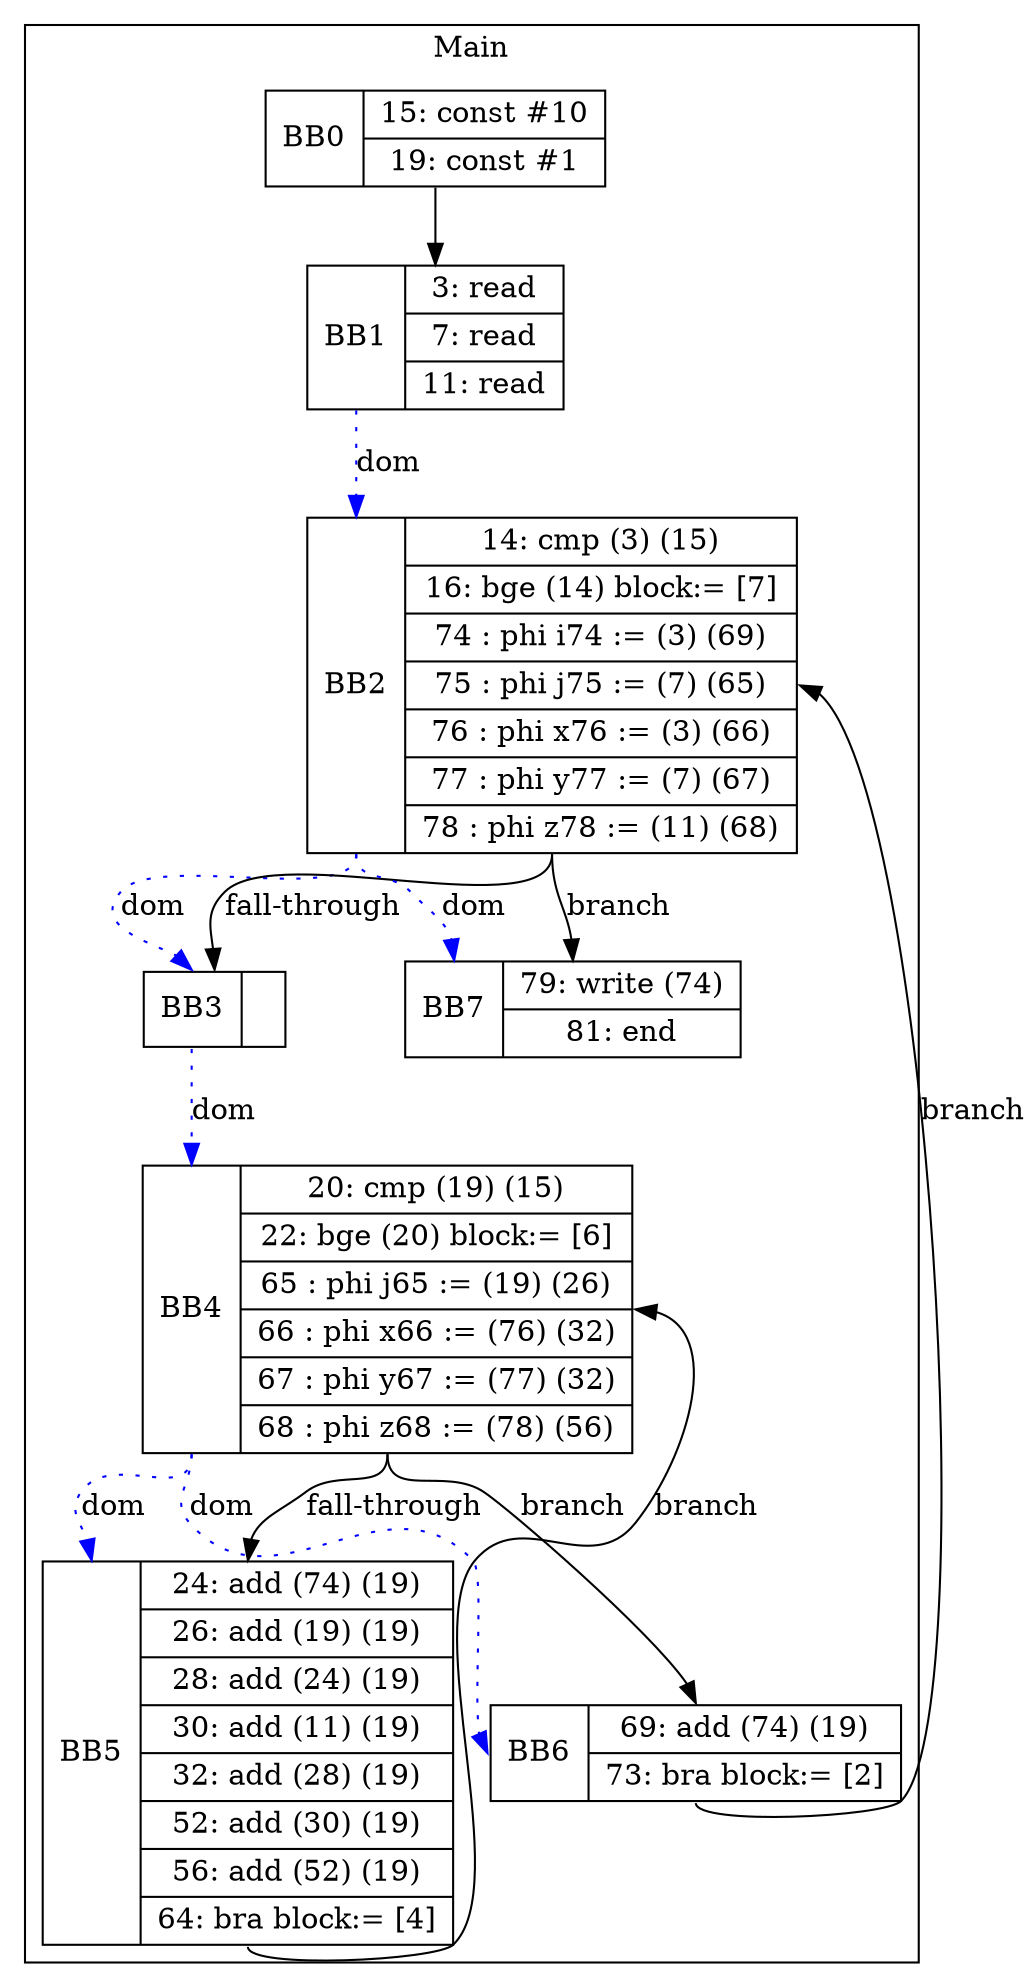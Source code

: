 digraph G {
node [shape=record];
subgraph cluster_main{
label = "Main";
BB0 [shape=record, label="<b>BB0|{15: const #10|19: const #1}"];
BB1 [shape=record, label="<b>BB1|{3: read|7: read|11: read}"];
BB2 [shape=record, label="<b>BB2|{14: cmp (3) (15)|16: bge (14) block:= [7]|74 : phi i74 := (3) (69)|75 : phi j75 := (7) (65)|76 : phi x76 := (3) (66)|77 : phi y77 := (7) (67)|78 : phi z78 := (11) (68)}"];
BB3 [shape=record, label="<b>BB3|}"];
BB4 [shape=record, label="<b>BB4|{20: cmp (19) (15)|22: bge (20) block:= [6]|65 : phi j65 := (19) (26)|66 : phi x66 := (76) (32)|67 : phi y67 := (77) (32)|68 : phi z68 := (78) (56)}"];
BB5 [shape=record, label="<b>BB5|{24: add (74) (19)|26: add (19) (19)|28: add (24) (19)|30: add (11) (19)|32: add (28) (19)|52: add (30) (19)|56: add (52) (19)|64: bra block:= [4]}"];
BB6 [shape=record, label="<b>BB6|{69: add (74) (19)|73: bra block:= [2]}"];
BB7 [shape=record, label="<b>BB7|{79: write (74)|81: end}"];
}
BB0:s -> BB1:n ;
BB1:b -> BB2:b [color=blue, style=dotted, label="dom"];
BB3:b -> BB4:b [color=blue, style=dotted, label="dom"];
BB2:b -> BB7:b [color=blue, style=dotted, label="dom"];
BB4:b -> BB6:b [color=blue, style=dotted, label="dom"];
BB2:b -> BB3:b [color=blue, style=dotted, label="dom"];
BB4:b -> BB5:b [color=blue, style=dotted, label="dom"];
BB4:s -> BB6:n [label="branch"];
BB2:s -> BB7:n [label="branch"];
BB6:s -> BB2:e [label="branch"];
BB5:s -> BB4:e [label="branch"];
BB2:s -> BB3:n [label="fall-through"];
BB4:s -> BB5:n [label="fall-through"];
}

